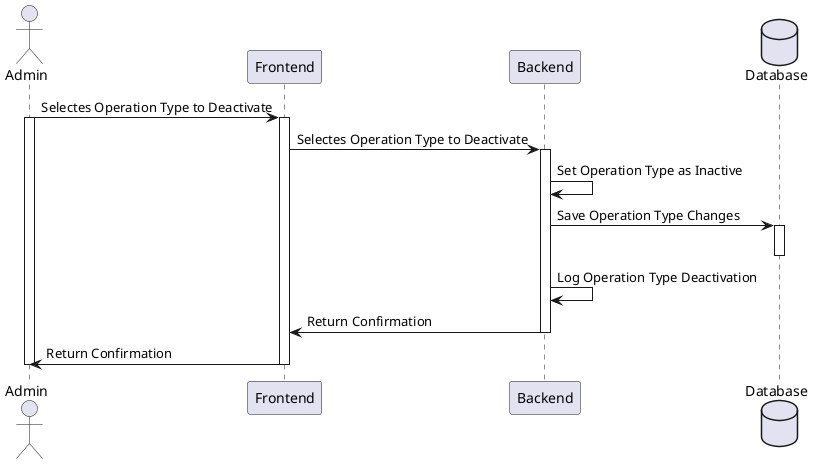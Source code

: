 @startuml


actor Admin as A
participant "Frontend" as web
participant "Backend" as api
database "Database" as db

A -> web : Selectes Operation Type to Deactivate
activate A
activate web

web -> api : Selectes Operation Type to Deactivate
activate api

api -> api : Set Operation Type as Inactive
api -> db : Save Operation Type Changes
activate db
deactivate db
api -> api : Log Operation Type Deactivation
api -> web : Return Confirmation
deactivate api
web -> A : Return Confirmation
deactivate web
deactivate A

@enduml
